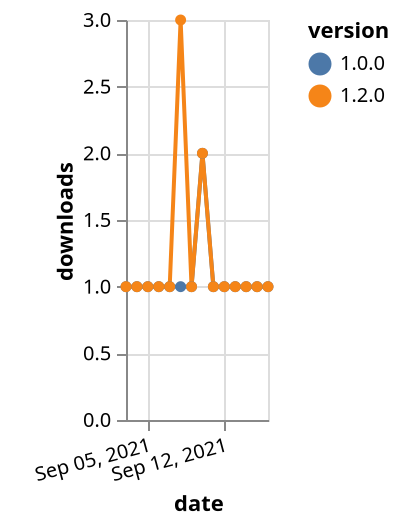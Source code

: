 {"$schema": "https://vega.github.io/schema/vega-lite/v5.json", "description": "A simple bar chart with embedded data.", "data": {"values": [{"date": "2021-09-03", "total": 296, "delta": 1, "version": "1.0.0"}, {"date": "2021-09-04", "total": 297, "delta": 1, "version": "1.0.0"}, {"date": "2021-09-05", "total": 298, "delta": 1, "version": "1.0.0"}, {"date": "2021-09-06", "total": 299, "delta": 1, "version": "1.0.0"}, {"date": "2021-09-07", "total": 300, "delta": 1, "version": "1.0.0"}, {"date": "2021-09-08", "total": 301, "delta": 1, "version": "1.0.0"}, {"date": "2021-09-09", "total": 302, "delta": 1, "version": "1.0.0"}, {"date": "2021-09-10", "total": 304, "delta": 2, "version": "1.0.0"}, {"date": "2021-09-11", "total": 305, "delta": 1, "version": "1.0.0"}, {"date": "2021-09-12", "total": 306, "delta": 1, "version": "1.0.0"}, {"date": "2021-09-13", "total": 307, "delta": 1, "version": "1.0.0"}, {"date": "2021-09-14", "total": 308, "delta": 1, "version": "1.0.0"}, {"date": "2021-09-15", "total": 309, "delta": 1, "version": "1.0.0"}, {"date": "2021-09-16", "total": 310, "delta": 1, "version": "1.0.0"}, {"date": "2021-09-03", "total": 610, "delta": 1, "version": "1.2.0"}, {"date": "2021-09-04", "total": 611, "delta": 1, "version": "1.2.0"}, {"date": "2021-09-05", "total": 612, "delta": 1, "version": "1.2.0"}, {"date": "2021-09-06", "total": 613, "delta": 1, "version": "1.2.0"}, {"date": "2021-09-07", "total": 614, "delta": 1, "version": "1.2.0"}, {"date": "2021-09-08", "total": 617, "delta": 3, "version": "1.2.0"}, {"date": "2021-09-09", "total": 618, "delta": 1, "version": "1.2.0"}, {"date": "2021-09-10", "total": 620, "delta": 2, "version": "1.2.0"}, {"date": "2021-09-11", "total": 621, "delta": 1, "version": "1.2.0"}, {"date": "2021-09-12", "total": 622, "delta": 1, "version": "1.2.0"}, {"date": "2021-09-13", "total": 623, "delta": 1, "version": "1.2.0"}, {"date": "2021-09-14", "total": 624, "delta": 1, "version": "1.2.0"}, {"date": "2021-09-15", "total": 625, "delta": 1, "version": "1.2.0"}, {"date": "2021-09-16", "total": 626, "delta": 1, "version": "1.2.0"}]}, "width": "container", "mark": {"type": "line", "point": {"filled": true}}, "encoding": {"x": {"field": "date", "type": "temporal", "timeUnit": "yearmonthdate", "title": "date", "axis": {"labelAngle": -15}}, "y": {"field": "delta", "type": "quantitative", "title": "downloads"}, "color": {"field": "version", "type": "nominal"}, "tooltip": {"field": "delta"}}}